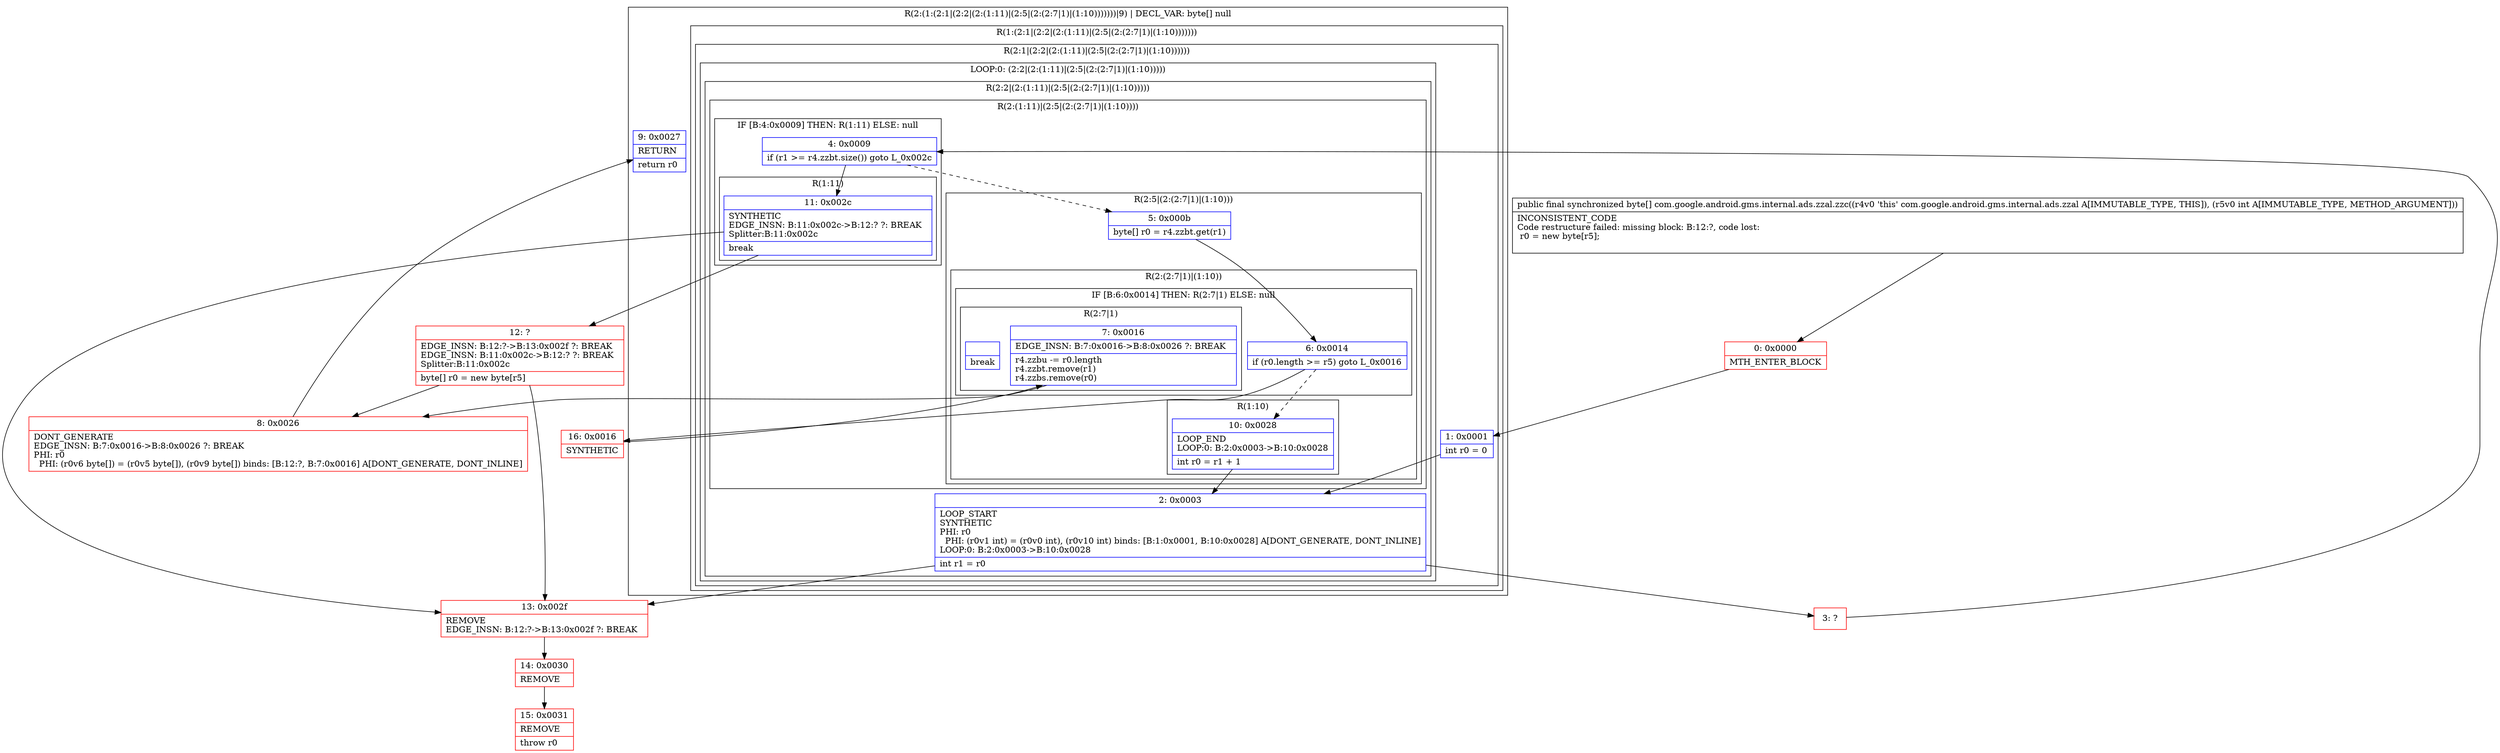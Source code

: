 digraph "CFG forcom.google.android.gms.internal.ads.zzal.zzc(I)[B" {
subgraph cluster_Region_1975343573 {
label = "R(2:(1:(2:1|(2:2|(2:(1:11)|(2:5|(2:(2:7|1)|(1:10)))))))|9) | DECL_VAR: byte[] null\l";
node [shape=record,color=blue];
subgraph cluster_Region_1081914547 {
label = "R(1:(2:1|(2:2|(2:(1:11)|(2:5|(2:(2:7|1)|(1:10)))))))";
node [shape=record,color=blue];
subgraph cluster_Region_77533061 {
label = "R(2:1|(2:2|(2:(1:11)|(2:5|(2:(2:7|1)|(1:10))))))";
node [shape=record,color=blue];
Node_1 [shape=record,label="{1\:\ 0x0001|int r0 = 0\l}"];
subgraph cluster_LoopRegion_1812707475 {
label = "LOOP:0: (2:2|(2:(1:11)|(2:5|(2:(2:7|1)|(1:10)))))";
node [shape=record,color=blue];
subgraph cluster_Region_985385970 {
label = "R(2:2|(2:(1:11)|(2:5|(2:(2:7|1)|(1:10)))))";
node [shape=record,color=blue];
Node_2 [shape=record,label="{2\:\ 0x0003|LOOP_START\lSYNTHETIC\lPHI: r0 \l  PHI: (r0v1 int) = (r0v0 int), (r0v10 int) binds: [B:1:0x0001, B:10:0x0028] A[DONT_GENERATE, DONT_INLINE]\lLOOP:0: B:2:0x0003\-\>B:10:0x0028\l|int r1 = r0\l}"];
subgraph cluster_Region_147506045 {
label = "R(2:(1:11)|(2:5|(2:(2:7|1)|(1:10))))";
node [shape=record,color=blue];
subgraph cluster_IfRegion_633770531 {
label = "IF [B:4:0x0009] THEN: R(1:11) ELSE: null";
node [shape=record,color=blue];
Node_4 [shape=record,label="{4\:\ 0x0009|if (r1 \>= r4.zzbt.size()) goto L_0x002c\l}"];
subgraph cluster_Region_1929784025 {
label = "R(1:11)";
node [shape=record,color=blue];
Node_11 [shape=record,label="{11\:\ 0x002c|SYNTHETIC\lEDGE_INSN: B:11:0x002c\-\>B:12:? ?: BREAK  \lSplitter:B:11:0x002c\l|break\l}"];
}
}
subgraph cluster_Region_1507410489 {
label = "R(2:5|(2:(2:7|1)|(1:10)))";
node [shape=record,color=blue];
Node_5 [shape=record,label="{5\:\ 0x000b|byte[] r0 = r4.zzbt.get(r1)\l}"];
subgraph cluster_Region_1459278118 {
label = "R(2:(2:7|1)|(1:10))";
node [shape=record,color=blue];
subgraph cluster_IfRegion_1685818059 {
label = "IF [B:6:0x0014] THEN: R(2:7|1) ELSE: null";
node [shape=record,color=blue];
Node_6 [shape=record,label="{6\:\ 0x0014|if (r0.length \>= r5) goto L_0x0016\l}"];
subgraph cluster_Region_297661515 {
label = "R(2:7|1)";
node [shape=record,color=blue];
Node_7 [shape=record,label="{7\:\ 0x0016|EDGE_INSN: B:7:0x0016\-\>B:8:0x0026 ?: BREAK  \l|r4.zzbu \-= r0.length\lr4.zzbt.remove(r1)\lr4.zzbs.remove(r0)\l}"];
Node_InsnContainer_1736717386 [shape=record,label="{|break\l}"];
}
}
subgraph cluster_Region_2116473176 {
label = "R(1:10)";
node [shape=record,color=blue];
Node_10 [shape=record,label="{10\:\ 0x0028|LOOP_END\lLOOP:0: B:2:0x0003\-\>B:10:0x0028\l|int r0 = r1 + 1\l}"];
}
}
}
}
}
}
}
}
Node_9 [shape=record,label="{9\:\ 0x0027|RETURN\l|return r0\l}"];
}
Node_0 [shape=record,color=red,label="{0\:\ 0x0000|MTH_ENTER_BLOCK\l}"];
Node_3 [shape=record,color=red,label="{3\:\ ?}"];
Node_8 [shape=record,color=red,label="{8\:\ 0x0026|DONT_GENERATE\lEDGE_INSN: B:7:0x0016\-\>B:8:0x0026 ?: BREAK  \lPHI: r0 \l  PHI: (r0v6 byte[]) = (r0v5 byte[]), (r0v9 byte[]) binds: [B:12:?, B:7:0x0016] A[DONT_GENERATE, DONT_INLINE]\l}"];
Node_12 [shape=record,color=red,label="{12\:\ ?|EDGE_INSN: B:12:?\-\>B:13:0x002f ?: BREAK  \lEDGE_INSN: B:11:0x002c\-\>B:12:? ?: BREAK  \lSplitter:B:11:0x002c\l|byte[] r0 = new byte[r5]\l}"];
Node_13 [shape=record,color=red,label="{13\:\ 0x002f|REMOVE\lEDGE_INSN: B:12:?\-\>B:13:0x002f ?: BREAK  \l}"];
Node_14 [shape=record,color=red,label="{14\:\ 0x0030|REMOVE\l}"];
Node_15 [shape=record,color=red,label="{15\:\ 0x0031|REMOVE\l|throw r0\l}"];
Node_16 [shape=record,color=red,label="{16\:\ 0x0016|SYNTHETIC\l}"];
MethodNode[shape=record,label="{public final synchronized byte[] com.google.android.gms.internal.ads.zzal.zzc((r4v0 'this' com.google.android.gms.internal.ads.zzal A[IMMUTABLE_TYPE, THIS]), (r5v0 int A[IMMUTABLE_TYPE, METHOD_ARGUMENT]))  | INCONSISTENT_CODE\lCode restructure failed: missing block: B:12:?, code lost:\l    r0 = new byte[r5];\l\l}"];
MethodNode -> Node_0;
Node_1 -> Node_2;
Node_2 -> Node_3;
Node_2 -> Node_13;
Node_4 -> Node_5[style=dashed];
Node_4 -> Node_11;
Node_11 -> Node_12;
Node_11 -> Node_13;
Node_5 -> Node_6;
Node_6 -> Node_10[style=dashed];
Node_6 -> Node_16;
Node_7 -> Node_8;
Node_10 -> Node_2;
Node_0 -> Node_1;
Node_3 -> Node_4;
Node_8 -> Node_9;
Node_12 -> Node_13;
Node_12 -> Node_8;
Node_13 -> Node_14;
Node_14 -> Node_15;
Node_16 -> Node_7;
}

